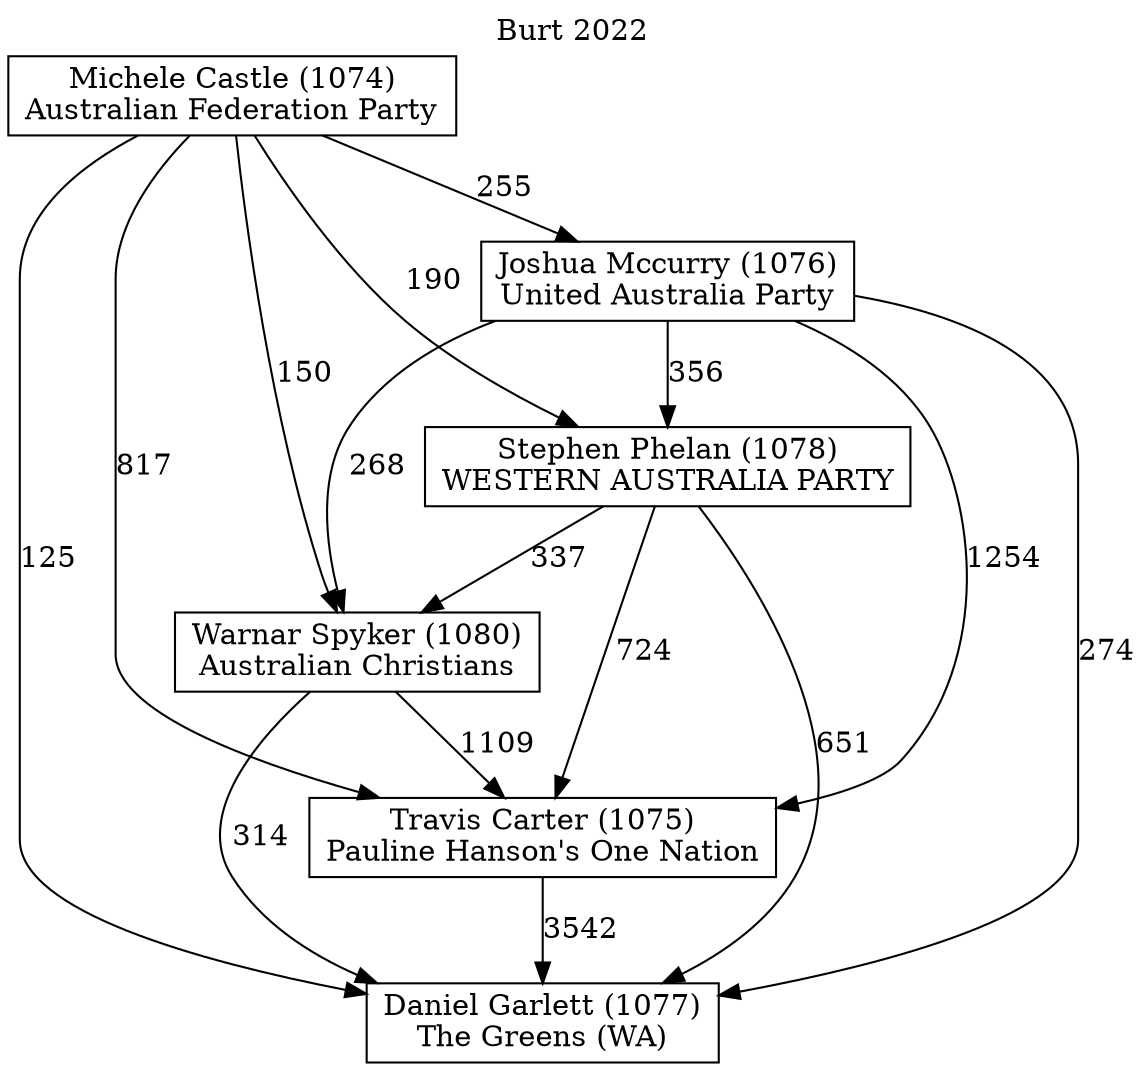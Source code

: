 // House preference flow
digraph "Daniel Garlett (1077)_Burt_2022" {
	graph [label="Burt 2022" labelloc=t mclimit=10]
	node [shape=box]
	"Daniel Garlett (1077)" [label="Daniel Garlett (1077)
The Greens (WA)"]
	"Joshua Mccurry (1076)" [label="Joshua Mccurry (1076)
United Australia Party"]
	"Michele Castle (1074)" [label="Michele Castle (1074)
Australian Federation Party"]
	"Stephen Phelan (1078)" [label="Stephen Phelan (1078)
WESTERN AUSTRALIA PARTY"]
	"Travis Carter (1075)" [label="Travis Carter (1075)
Pauline Hanson's One Nation"]
	"Warnar Spyker (1080)" [label="Warnar Spyker (1080)
Australian Christians"]
	"Joshua Mccurry (1076)" -> "Daniel Garlett (1077)" [label=274]
	"Joshua Mccurry (1076)" -> "Stephen Phelan (1078)" [label=356]
	"Joshua Mccurry (1076)" -> "Travis Carter (1075)" [label=1254]
	"Joshua Mccurry (1076)" -> "Warnar Spyker (1080)" [label=268]
	"Michele Castle (1074)" -> "Daniel Garlett (1077)" [label=125]
	"Michele Castle (1074)" -> "Joshua Mccurry (1076)" [label=255]
	"Michele Castle (1074)" -> "Stephen Phelan (1078)" [label=190]
	"Michele Castle (1074)" -> "Travis Carter (1075)" [label=817]
	"Michele Castle (1074)" -> "Warnar Spyker (1080)" [label=150]
	"Stephen Phelan (1078)" -> "Daniel Garlett (1077)" [label=651]
	"Stephen Phelan (1078)" -> "Travis Carter (1075)" [label=724]
	"Stephen Phelan (1078)" -> "Warnar Spyker (1080)" [label=337]
	"Travis Carter (1075)" -> "Daniel Garlett (1077)" [label=3542]
	"Warnar Spyker (1080)" -> "Daniel Garlett (1077)" [label=314]
	"Warnar Spyker (1080)" -> "Travis Carter (1075)" [label=1109]
}
